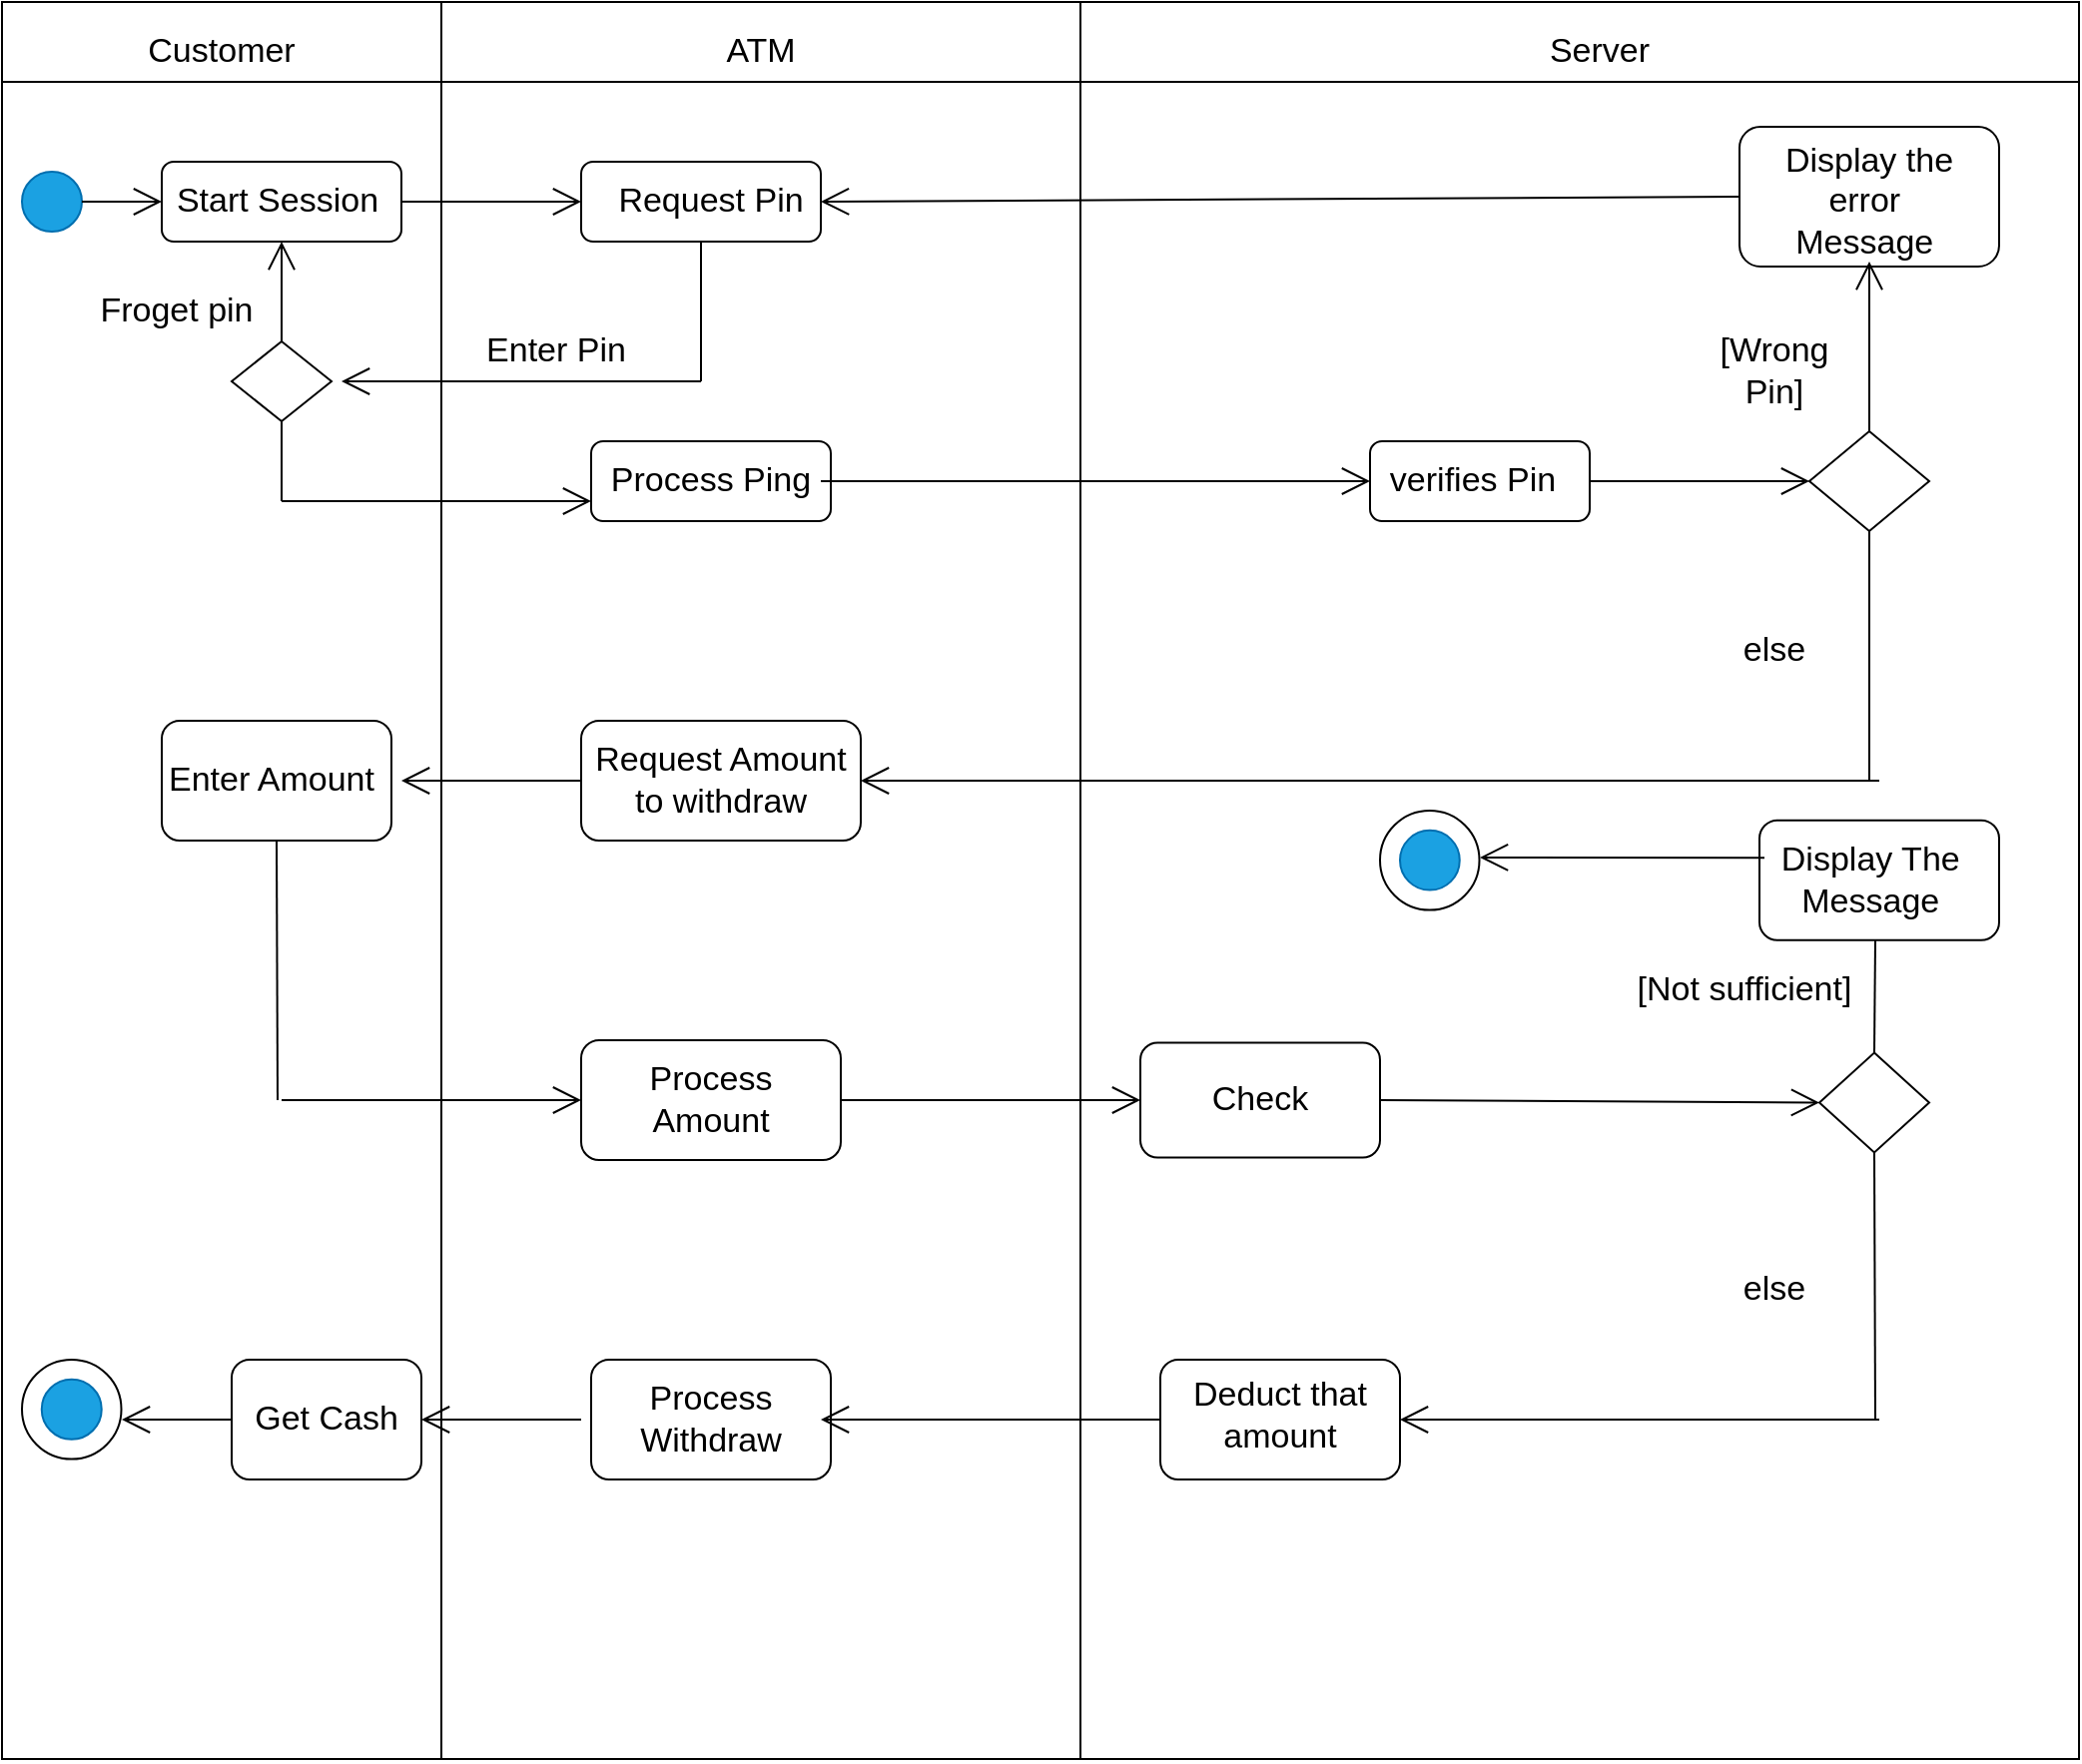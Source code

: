 <mxfile>
    <diagram id="uaXS5OmAu4o08OVWIg0T" name="Page-1">
        <mxGraphModel dx="1233" dy="947" grid="1" gridSize="10" guides="1" tooltips="1" connect="1" arrows="1" fold="1" page="1" pageScale="1" pageWidth="850" pageHeight="1100" math="0" shadow="0">
            <root>
                <mxCell id="0"/>
                <mxCell id="1" parent="0"/>
                <mxCell id="10" value="" style="swimlane;whiteSpace=wrap;html=1;startSize=40;fillColor=none;" parent="1" vertex="1">
                    <mxGeometry x="60" y="70" width="1040" height="880" as="geometry"/>
                </mxCell>
                <mxCell id="13" value="Customer" style="text;strokeColor=none;align=center;fillColor=none;html=1;verticalAlign=middle;whiteSpace=wrap;rounded=0;fontSize=17;" parent="10" vertex="1">
                    <mxGeometry x="80" y="10" width="60" height="30" as="geometry"/>
                </mxCell>
                <mxCell id="14" value="Server" style="text;strokeColor=none;align=center;fillColor=none;html=1;verticalAlign=middle;whiteSpace=wrap;rounded=0;fontSize=17;" parent="10" vertex="1">
                    <mxGeometry x="770" y="10" width="60" height="30" as="geometry"/>
                </mxCell>
                <mxCell id="15" value="" style="rounded=1;whiteSpace=wrap;html=1;fontSize=17;fillColor=none;" parent="10" vertex="1">
                    <mxGeometry x="80" y="80" width="120" height="40" as="geometry"/>
                </mxCell>
                <mxCell id="16" value="" style="ellipse;whiteSpace=wrap;html=1;aspect=fixed;fontSize=17;fillColor=#1ba1e2;fontColor=#ffffff;strokeColor=#006EAF;" parent="10" vertex="1">
                    <mxGeometry x="10" y="85" width="30" height="30" as="geometry"/>
                </mxCell>
                <mxCell id="18" value="" style="endArrow=open;endFill=1;endSize=12;html=1;fontSize=17;exitX=1;exitY=0.5;exitDx=0;exitDy=0;entryX=0;entryY=0.5;entryDx=0;entryDy=0;" parent="10" source="16" target="15" edge="1">
                    <mxGeometry width="160" relative="1" as="geometry">
                        <mxPoint x="320" y="330" as="sourcePoint"/>
                        <mxPoint x="480" y="330" as="targetPoint"/>
                    </mxGeometry>
                </mxCell>
                <mxCell id="19" value="Start Session" style="text;strokeColor=none;align=center;fillColor=none;html=1;verticalAlign=middle;whiteSpace=wrap;rounded=0;fontSize=17;" parent="10" vertex="1">
                    <mxGeometry x="82.5" y="85" width="110" height="30" as="geometry"/>
                </mxCell>
                <mxCell id="20" value="" style="rounded=1;whiteSpace=wrap;html=1;fontSize=17;fillColor=none;" parent="10" vertex="1">
                    <mxGeometry x="290" y="80" width="120" height="40" as="geometry"/>
                </mxCell>
                <mxCell id="21" value="Request Pin" style="text;strokeColor=none;align=center;fillColor=none;html=1;verticalAlign=middle;whiteSpace=wrap;rounded=0;fontSize=17;" parent="10" vertex="1">
                    <mxGeometry x="300" y="85" width="110" height="30" as="geometry"/>
                </mxCell>
                <mxCell id="22" value="" style="endArrow=open;endFill=1;endSize=12;html=1;fontSize=17;exitX=1;exitY=0.5;exitDx=0;exitDy=0;entryX=0;entryY=0.5;entryDx=0;entryDy=0;" parent="10" source="15" target="20" edge="1">
                    <mxGeometry width="160" relative="1" as="geometry">
                        <mxPoint x="320" y="310" as="sourcePoint"/>
                        <mxPoint x="480" y="310" as="targetPoint"/>
                    </mxGeometry>
                </mxCell>
                <mxCell id="26" value="" style="rhombus;whiteSpace=wrap;html=1;fontSize=17;fillColor=none;" parent="10" vertex="1">
                    <mxGeometry x="115" y="170" width="50" height="40" as="geometry"/>
                </mxCell>
                <mxCell id="29" value="" style="endArrow=open;endFill=1;endSize=12;html=1;fontSize=17;entryX=0.5;entryY=1;entryDx=0;entryDy=0;exitX=0.5;exitY=0;exitDx=0;exitDy=0;" parent="10" source="26" target="15" edge="1">
                    <mxGeometry width="160" relative="1" as="geometry">
                        <mxPoint x="320" y="310" as="sourcePoint"/>
                        <mxPoint x="480" y="310" as="targetPoint"/>
                    </mxGeometry>
                </mxCell>
                <mxCell id="30" value="Enter Pin" style="text;strokeColor=none;align=center;fillColor=none;html=1;verticalAlign=middle;whiteSpace=wrap;rounded=0;fontSize=17;" parent="10" vertex="1">
                    <mxGeometry x="235" y="160" width="85" height="30" as="geometry"/>
                </mxCell>
                <mxCell id="31" value="Froget pin" style="text;strokeColor=none;align=center;fillColor=none;html=1;verticalAlign=middle;whiteSpace=wrap;rounded=0;fontSize=17;" parent="10" vertex="1">
                    <mxGeometry x="45" y="140" width="85" height="30" as="geometry"/>
                </mxCell>
                <mxCell id="32" value="" style="rounded=1;whiteSpace=wrap;html=1;fontSize=17;fillColor=none;" parent="10" vertex="1">
                    <mxGeometry x="295" y="220" width="120" height="40" as="geometry"/>
                </mxCell>
                <mxCell id="33" value="Process Ping" style="text;strokeColor=none;align=center;fillColor=none;html=1;verticalAlign=middle;whiteSpace=wrap;rounded=0;fontSize=17;" parent="10" vertex="1">
                    <mxGeometry x="300" y="225" width="110" height="30" as="geometry"/>
                </mxCell>
                <mxCell id="39" value="" style="endArrow=open;endFill=1;endSize=12;html=1;fontSize=17;entryX=0;entryY=0.5;entryDx=0;entryDy=0;exitX=1;exitY=0.5;exitDx=0;exitDy=0;" parent="10" source="33" target="46" edge="1">
                    <mxGeometry width="160" relative="1" as="geometry">
                        <mxPoint x="430" y="240" as="sourcePoint"/>
                        <mxPoint x="470" y="240" as="targetPoint"/>
                    </mxGeometry>
                </mxCell>
                <mxCell id="45" value="[Wrong Pin]" style="text;strokeColor=none;align=center;fillColor=none;html=1;verticalAlign=middle;whiteSpace=wrap;rounded=0;fontSize=17;" parent="10" vertex="1">
                    <mxGeometry x="845" y="170" width="85" height="30" as="geometry"/>
                </mxCell>
                <mxCell id="46" value="" style="rounded=1;whiteSpace=wrap;html=1;fontSize=17;fillColor=none;" parent="10" vertex="1">
                    <mxGeometry x="685" y="220" width="110" height="40" as="geometry"/>
                </mxCell>
                <mxCell id="50" value="verifies Pin" style="text;strokeColor=none;align=center;fillColor=none;html=1;verticalAlign=middle;whiteSpace=wrap;rounded=0;fontSize=17;" parent="10" vertex="1">
                    <mxGeometry x="688.75" y="225" width="95" height="30" as="geometry"/>
                </mxCell>
                <mxCell id="51" value="" style="rounded=1;whiteSpace=wrap;html=1;fontSize=17;fillColor=none;" parent="10" vertex="1">
                    <mxGeometry x="290" y="360" width="140" height="60" as="geometry"/>
                </mxCell>
                <mxCell id="52" value="Request Amount to withdraw" style="text;strokeColor=none;align=center;fillColor=none;html=1;verticalAlign=middle;whiteSpace=wrap;rounded=0;fontSize=17;" parent="10" vertex="1">
                    <mxGeometry x="295" y="375" width="130" height="30" as="geometry"/>
                </mxCell>
                <mxCell id="55" value="" style="rounded=1;whiteSpace=wrap;html=1;fontSize=17;fillColor=none;" parent="10" vertex="1">
                    <mxGeometry x="80" y="360" width="115" height="60" as="geometry"/>
                </mxCell>
                <mxCell id="56" value="Enter Amount" style="text;strokeColor=none;align=center;fillColor=none;html=1;verticalAlign=middle;whiteSpace=wrap;rounded=0;fontSize=17;" parent="10" vertex="1">
                    <mxGeometry x="70" y="375" width="130" height="30" as="geometry"/>
                </mxCell>
                <mxCell id="57" value="" style="endArrow=open;endFill=1;endSize=12;html=1;fontSize=17;entryX=1;entryY=0.5;entryDx=0;entryDy=0;exitX=0;exitY=0.5;exitDx=0;exitDy=0;" parent="10" source="51" target="56" edge="1">
                    <mxGeometry width="160" relative="1" as="geometry">
                        <mxPoint x="290" y="300" as="sourcePoint"/>
                        <mxPoint x="450" y="300" as="targetPoint"/>
                    </mxGeometry>
                </mxCell>
                <mxCell id="58" value="" style="rounded=1;whiteSpace=wrap;html=1;fontSize=17;fillColor=none;" parent="10" vertex="1">
                    <mxGeometry x="290" y="520" width="130" height="60" as="geometry"/>
                </mxCell>
                <mxCell id="59" value="Process Amount" style="text;strokeColor=none;align=center;fillColor=none;html=1;verticalAlign=middle;whiteSpace=wrap;rounded=0;fontSize=17;" parent="10" vertex="1">
                    <mxGeometry x="300" y="535" width="110" height="30" as="geometry"/>
                </mxCell>
                <mxCell id="60" value="" style="rounded=1;whiteSpace=wrap;html=1;fontSize=17;fillColor=none;" parent="10" vertex="1">
                    <mxGeometry x="570" y="521.25" width="120" height="57.5" as="geometry"/>
                </mxCell>
                <mxCell id="61" value="Check" style="text;strokeColor=none;align=center;fillColor=none;html=1;verticalAlign=middle;whiteSpace=wrap;rounded=0;fontSize=17;" parent="10" vertex="1">
                    <mxGeometry x="571.25" y="526.25" width="117.5" height="47.5" as="geometry"/>
                </mxCell>
                <mxCell id="65" value="" style="endArrow=open;endFill=1;endSize=12;html=1;fontSize=17;entryX=0;entryY=0.5;entryDx=0;entryDy=0;exitX=1;exitY=0.5;exitDx=0;exitDy=0;" parent="10" source="58" target="60" edge="1">
                    <mxGeometry width="160" relative="1" as="geometry">
                        <mxPoint x="420" y="555" as="sourcePoint"/>
                        <mxPoint x="470" y="555" as="targetPoint"/>
                    </mxGeometry>
                </mxCell>
                <mxCell id="70" value="" style="rhombus;whiteSpace=wrap;html=1;fontSize=17;fillColor=none;" parent="10" vertex="1">
                    <mxGeometry x="905" y="215" width="60" height="50" as="geometry"/>
                </mxCell>
                <mxCell id="74" value="" style="rhombus;whiteSpace=wrap;html=1;fontSize=17;fillColor=none;" parent="10" vertex="1">
                    <mxGeometry x="910" y="526.25" width="55" height="50" as="geometry"/>
                </mxCell>
                <mxCell id="79" value="" style="rounded=1;whiteSpace=wrap;html=1;fontSize=17;fillColor=none;" parent="10" vertex="1">
                    <mxGeometry x="295" y="680" width="120" height="60" as="geometry"/>
                </mxCell>
                <mxCell id="81" value="Process Withdraw" style="text;strokeColor=none;align=center;fillColor=none;html=1;verticalAlign=middle;whiteSpace=wrap;rounded=0;fontSize=17;" parent="10" vertex="1">
                    <mxGeometry x="300" y="695" width="110" height="30" as="geometry"/>
                </mxCell>
                <mxCell id="84" value="[Not&amp;nbsp;sufficient]" style="text;strokeColor=none;align=center;fillColor=none;html=1;verticalAlign=middle;whiteSpace=wrap;rounded=0;fontSize=17;" parent="10" vertex="1">
                    <mxGeometry x="820" y="480" width="105" height="30" as="geometry"/>
                </mxCell>
                <mxCell id="85" value="" style="rounded=1;whiteSpace=wrap;html=1;fontSize=17;fillColor=none;" parent="10" vertex="1">
                    <mxGeometry x="115" y="680" width="95" height="60" as="geometry"/>
                </mxCell>
                <mxCell id="86" value="Get Cash" style="text;strokeColor=none;align=center;fillColor=none;html=1;verticalAlign=middle;whiteSpace=wrap;rounded=0;fontSize=17;" parent="10" vertex="1">
                    <mxGeometry x="115" y="695" width="95" height="30" as="geometry"/>
                </mxCell>
                <mxCell id="92" value="" style="ellipse;whiteSpace=wrap;html=1;aspect=fixed;fontSize=17;fillColor=none;fillStyle=auto;" parent="10" vertex="1">
                    <mxGeometry x="690" y="405" width="49.75" height="49.75" as="geometry"/>
                </mxCell>
                <mxCell id="97" value="" style="ellipse;whiteSpace=wrap;html=1;aspect=fixed;fontSize=17;fillColor=none;fillStyle=auto;" parent="10" vertex="1">
                    <mxGeometry x="10" y="680" width="49.75" height="49.75" as="geometry"/>
                </mxCell>
                <mxCell id="99" value="ATM" style="text;strokeColor=none;align=center;fillColor=none;html=1;verticalAlign=middle;whiteSpace=wrap;rounded=0;fontSize=17;" parent="10" vertex="1">
                    <mxGeometry x="350" y="10" width="60" height="30" as="geometry"/>
                </mxCell>
                <mxCell id="101" value="" style="ellipse;whiteSpace=wrap;html=1;aspect=fixed;fontSize=17;fillColor=#1ba1e2;fontColor=#ffffff;strokeColor=#006EAF;" parent="10" vertex="1">
                    <mxGeometry x="19.87" y="689.88" width="30" height="30" as="geometry"/>
                </mxCell>
                <mxCell id="102" value="" style="ellipse;whiteSpace=wrap;html=1;aspect=fixed;fontSize=17;fillColor=#1ba1e2;fontColor=#ffffff;strokeColor=#006EAF;" parent="10" vertex="1">
                    <mxGeometry x="700" y="414.93" width="29.88" height="29.88" as="geometry"/>
                </mxCell>
                <mxCell id="103" value="else" style="text;strokeColor=none;align=center;fillColor=none;html=1;verticalAlign=middle;whiteSpace=wrap;rounded=0;fontSize=17;" vertex="1" parent="10">
                    <mxGeometry x="845" y="310" width="85" height="30" as="geometry"/>
                </mxCell>
                <mxCell id="104" value="else" style="text;strokeColor=none;align=center;fillColor=none;html=1;verticalAlign=middle;whiteSpace=wrap;rounded=0;fontSize=17;" vertex="1" parent="10">
                    <mxGeometry x="845" y="630" width="85" height="30" as="geometry"/>
                </mxCell>
                <mxCell id="106" value="" style="rounded=1;whiteSpace=wrap;html=1;fillColor=none;" vertex="1" parent="10">
                    <mxGeometry x="870" y="62.5" width="130" height="70" as="geometry"/>
                </mxCell>
                <mxCell id="107" value="Display the error&amp;nbsp;&lt;br&gt;Message&amp;nbsp;" style="text;strokeColor=none;align=center;fillColor=none;html=1;verticalAlign=middle;whiteSpace=wrap;rounded=0;fontSize=17;" vertex="1" parent="10">
                    <mxGeometry x="880" y="77.5" width="110" height="45" as="geometry"/>
                </mxCell>
                <mxCell id="113" value="" style="rounded=1;whiteSpace=wrap;html=1;fillColor=none;" vertex="1" parent="10">
                    <mxGeometry x="880" y="409.88" width="120" height="60" as="geometry"/>
                </mxCell>
                <mxCell id="117" value="Display The&amp;nbsp;&lt;br&gt;Message&amp;nbsp;" style="text;strokeColor=none;align=center;fillColor=none;html=1;verticalAlign=middle;whiteSpace=wrap;rounded=0;fontSize=17;" vertex="1" parent="10">
                    <mxGeometry x="882.5" y="417.38" width="110" height="45" as="geometry"/>
                </mxCell>
                <mxCell id="118" value="" style="rounded=1;whiteSpace=wrap;html=1;fillColor=none;" vertex="1" parent="10">
                    <mxGeometry x="580" y="680" width="120" height="60" as="geometry"/>
                </mxCell>
                <mxCell id="83" value="" style="endArrow=open;endFill=1;endSize=12;html=1;fontSize=17;entryX=1;entryY=0.5;entryDx=0;entryDy=0;exitX=0;exitY=0.5;exitDx=0;exitDy=0;" parent="10" target="81" edge="1" source="118">
                    <mxGeometry width="160" relative="1" as="geometry">
                        <mxPoint x="570" y="710" as="sourcePoint"/>
                        <mxPoint x="510" y="630" as="targetPoint"/>
                    </mxGeometry>
                </mxCell>
                <mxCell id="119" value="Deduct that amount" style="text;strokeColor=none;align=center;fillColor=none;html=1;verticalAlign=middle;whiteSpace=wrap;rounded=0;fontSize=17;" vertex="1" parent="10">
                    <mxGeometry x="585" y="690" width="110" height="35" as="geometry"/>
                </mxCell>
                <mxCell id="125" value="" style="endArrow=open;endFill=1;endSize=12;html=1;exitX=0.5;exitY=0;exitDx=0;exitDy=0;" edge="1" parent="10" source="70">
                    <mxGeometry width="160" relative="1" as="geometry">
                        <mxPoint x="935" y="170" as="sourcePoint"/>
                        <mxPoint x="935" y="130" as="targetPoint"/>
                    </mxGeometry>
                </mxCell>
                <mxCell id="127" value="" style="endArrow=open;endFill=1;endSize=12;html=1;entryX=0;entryY=0.5;entryDx=0;entryDy=0;exitX=1;exitY=0.5;exitDx=0;exitDy=0;" edge="1" parent="10" source="46" target="70">
                    <mxGeometry width="160" relative="1" as="geometry">
                        <mxPoint x="450" y="470" as="sourcePoint"/>
                        <mxPoint x="610" y="470" as="targetPoint"/>
                    </mxGeometry>
                </mxCell>
                <mxCell id="128" value="" style="endArrow=open;endFill=1;endSize=12;html=1;exitX=0;exitY=0.5;exitDx=0;exitDy=0;" edge="1" parent="10" source="106">
                    <mxGeometry width="160" relative="1" as="geometry">
                        <mxPoint x="450" y="470" as="sourcePoint"/>
                        <mxPoint x="410" y="100" as="targetPoint"/>
                    </mxGeometry>
                </mxCell>
                <mxCell id="133" value="" style="endArrow=open;endFill=1;endSize=12;html=1;fontSize=21;entryX=0;entryY=0.5;entryDx=0;entryDy=0;exitX=1;exitY=0.5;exitDx=0;exitDy=0;" edge="1" parent="10" source="60" target="74">
                    <mxGeometry width="160" relative="1" as="geometry">
                        <mxPoint x="450" y="460" as="sourcePoint"/>
                        <mxPoint x="610" y="460" as="targetPoint"/>
                    </mxGeometry>
                </mxCell>
                <mxCell id="132" value="" style="endArrow=none;html=1;fontSize=21;exitX=0.5;exitY=0;exitDx=0;exitDy=0;" edge="1" parent="10" source="74">
                    <mxGeometry width="50" height="50" relative="1" as="geometry">
                        <mxPoint x="510" y="480" as="sourcePoint"/>
                        <mxPoint x="938" y="470" as="targetPoint"/>
                    </mxGeometry>
                </mxCell>
                <mxCell id="139" value="" style="endArrow=open;endFill=1;endSize=12;html=1;fontSize=15;exitX=0;exitY=0.25;exitDx=0;exitDy=0;entryX=1;entryY=0.25;entryDx=0;entryDy=0;" edge="1" parent="10" source="117">
                    <mxGeometry width="160" relative="1" as="geometry">
                        <mxPoint x="450" y="430" as="sourcePoint"/>
                        <mxPoint x="740" y="428.473" as="targetPoint"/>
                    </mxGeometry>
                </mxCell>
                <mxCell id="11" value="" style="endArrow=none;html=1;" parent="1" edge="1">
                    <mxGeometry width="50" height="50" relative="1" as="geometry">
                        <mxPoint x="280" y="950" as="sourcePoint"/>
                        <mxPoint x="280" y="70" as="targetPoint"/>
                    </mxGeometry>
                </mxCell>
                <mxCell id="12" value="" style="endArrow=none;html=1;" parent="1" edge="1">
                    <mxGeometry width="50" height="50" relative="1" as="geometry">
                        <mxPoint x="600" y="950" as="sourcePoint"/>
                        <mxPoint x="600" y="70" as="targetPoint"/>
                    </mxGeometry>
                </mxCell>
                <mxCell id="27" value="" style="endArrow=none;html=1;fontSize=17;entryX=0.5;entryY=1;entryDx=0;entryDy=0;" parent="1" target="20" edge="1">
                    <mxGeometry width="50" height="50" relative="1" as="geometry">
                        <mxPoint x="410" y="260" as="sourcePoint"/>
                        <mxPoint x="480" y="360" as="targetPoint"/>
                    </mxGeometry>
                </mxCell>
                <mxCell id="28" value="" style="endArrow=open;endFill=1;endSize=12;html=1;fontSize=17;" parent="1" edge="1">
                    <mxGeometry width="160" relative="1" as="geometry">
                        <mxPoint x="410" y="260" as="sourcePoint"/>
                        <mxPoint x="230" y="260" as="targetPoint"/>
                    </mxGeometry>
                </mxCell>
                <mxCell id="34" value="" style="endArrow=none;html=1;fontSize=17;entryX=0.5;entryY=1;entryDx=0;entryDy=0;" parent="1" target="26" edge="1">
                    <mxGeometry width="50" height="50" relative="1" as="geometry">
                        <mxPoint x="200" y="320" as="sourcePoint"/>
                        <mxPoint x="480" y="350" as="targetPoint"/>
                    </mxGeometry>
                </mxCell>
                <mxCell id="35" value="" style="endArrow=open;endFill=1;endSize=12;html=1;fontSize=17;entryX=0;entryY=0.75;entryDx=0;entryDy=0;" parent="1" target="32" edge="1">
                    <mxGeometry width="160" relative="1" as="geometry">
                        <mxPoint x="200" y="320" as="sourcePoint"/>
                        <mxPoint x="540" y="370" as="targetPoint"/>
                    </mxGeometry>
                </mxCell>
                <mxCell id="44" style="edgeStyle=none;html=1;exitX=1;exitY=0.5;exitDx=0;exitDy=0;fontSize=17;" parent="1" edge="1">
                    <mxGeometry relative="1" as="geometry">
                        <mxPoint x="590" y="310" as="targetPoint"/>
                        <mxPoint x="590" y="310" as="sourcePoint"/>
                    </mxGeometry>
                </mxCell>
                <mxCell id="54" value="" style="endArrow=open;endFill=1;endSize=12;html=1;fontSize=17;entryX=1;entryY=0.5;entryDx=0;entryDy=0;" parent="1" target="51" edge="1">
                    <mxGeometry width="160" relative="1" as="geometry">
                        <mxPoint x="1000" y="460" as="sourcePoint"/>
                        <mxPoint x="540" y="380" as="targetPoint"/>
                    </mxGeometry>
                </mxCell>
                <mxCell id="62" value="" style="endArrow=none;html=1;fontSize=17;entryX=0.5;entryY=1;entryDx=0;entryDy=0;" parent="1" target="55" edge="1">
                    <mxGeometry width="50" height="50" relative="1" as="geometry">
                        <mxPoint x="198" y="620" as="sourcePoint"/>
                        <mxPoint x="450" y="570" as="targetPoint"/>
                    </mxGeometry>
                </mxCell>
                <mxCell id="63" value="" style="endArrow=open;endFill=1;endSize=12;html=1;fontSize=17;entryX=0;entryY=0.5;entryDx=0;entryDy=0;" parent="1" target="58" edge="1">
                    <mxGeometry width="160" relative="1" as="geometry">
                        <mxPoint x="200" y="620" as="sourcePoint"/>
                        <mxPoint x="350" y="570" as="targetPoint"/>
                    </mxGeometry>
                </mxCell>
                <mxCell id="87" value="" style="endArrow=open;endFill=1;endSize=12;html=1;fontSize=17;entryX=1;entryY=0.5;entryDx=0;entryDy=0;" parent="1" target="86" edge="1">
                    <mxGeometry width="160" relative="1" as="geometry">
                        <mxPoint x="350" y="780" as="sourcePoint"/>
                        <mxPoint x="570" y="710" as="targetPoint"/>
                    </mxGeometry>
                </mxCell>
                <mxCell id="96" value="" style="endArrow=open;endFill=1;endSize=12;html=1;fontSize=17;exitX=0;exitY=0.5;exitDx=0;exitDy=0;" parent="1" source="85" edge="1">
                    <mxGeometry width="160" relative="1" as="geometry">
                        <mxPoint x="340" y="710" as="sourcePoint"/>
                        <mxPoint x="120" y="780" as="targetPoint"/>
                    </mxGeometry>
                </mxCell>
                <mxCell id="130" value="" style="endArrow=none;html=1;fontSize=21;entryX=0.5;entryY=1;entryDx=0;entryDy=0;" edge="1" parent="1" target="70">
                    <mxGeometry width="50" height="50" relative="1" as="geometry">
                        <mxPoint x="995" y="460" as="sourcePoint"/>
                        <mxPoint x="620" y="500" as="targetPoint"/>
                    </mxGeometry>
                </mxCell>
                <mxCell id="134" value="" style="endArrow=none;html=1;fontSize=21;entryX=0.5;entryY=1;entryDx=0;entryDy=0;" edge="1" parent="1" target="74">
                    <mxGeometry width="50" height="50" relative="1" as="geometry">
                        <mxPoint x="998" y="780" as="sourcePoint"/>
                        <mxPoint x="620" y="500" as="targetPoint"/>
                    </mxGeometry>
                </mxCell>
                <mxCell id="140" value="" style="endArrow=open;endFill=1;endSize=12;html=1;fontSize=15;entryX=1;entryY=0.5;entryDx=0;entryDy=0;" edge="1" parent="1" target="118">
                    <mxGeometry width="160" relative="1" as="geometry">
                        <mxPoint x="1000" y="780" as="sourcePoint"/>
                        <mxPoint x="800" y="770" as="targetPoint"/>
                    </mxGeometry>
                </mxCell>
            </root>
        </mxGraphModel>
    </diagram>
</mxfile>